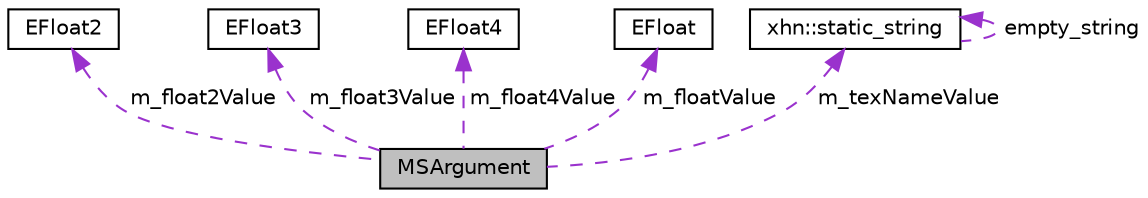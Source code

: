 digraph "MSArgument"
{
  edge [fontname="Helvetica",fontsize="10",labelfontname="Helvetica",labelfontsize="10"];
  node [fontname="Helvetica",fontsize="10",shape=record];
  Node1 [label="MSArgument",height=0.2,width=0.4,color="black", fillcolor="grey75", style="filled", fontcolor="black"];
  Node2 -> Node1 [dir="back",color="darkorchid3",fontsize="10",style="dashed",label=" m_float2Value" ,fontname="Helvetica"];
  Node2 [label="EFloat2",height=0.2,width=0.4,color="black", fillcolor="white", style="filled",URL="$class_e_float2.html"];
  Node3 -> Node1 [dir="back",color="darkorchid3",fontsize="10",style="dashed",label=" m_float3Value" ,fontname="Helvetica"];
  Node3 [label="EFloat3",height=0.2,width=0.4,color="black", fillcolor="white", style="filled",URL="$class_e_float3.html"];
  Node4 -> Node1 [dir="back",color="darkorchid3",fontsize="10",style="dashed",label=" m_float4Value" ,fontname="Helvetica"];
  Node4 [label="EFloat4",height=0.2,width=0.4,color="black", fillcolor="white", style="filled",URL="$class_e_float4.html"];
  Node5 -> Node1 [dir="back",color="darkorchid3",fontsize="10",style="dashed",label=" m_floatValue" ,fontname="Helvetica"];
  Node5 [label="EFloat",height=0.2,width=0.4,color="black", fillcolor="white", style="filled",URL="$class_e_float.html"];
  Node6 -> Node1 [dir="back",color="darkorchid3",fontsize="10",style="dashed",label=" m_texNameValue" ,fontname="Helvetica"];
  Node6 [label="xhn::static_string",height=0.2,width=0.4,color="black", fillcolor="white", style="filled",URL="$classxhn_1_1static__string.html"];
  Node6 -> Node6 [dir="back",color="darkorchid3",fontsize="10",style="dashed",label=" empty_string" ,fontname="Helvetica"];
}
